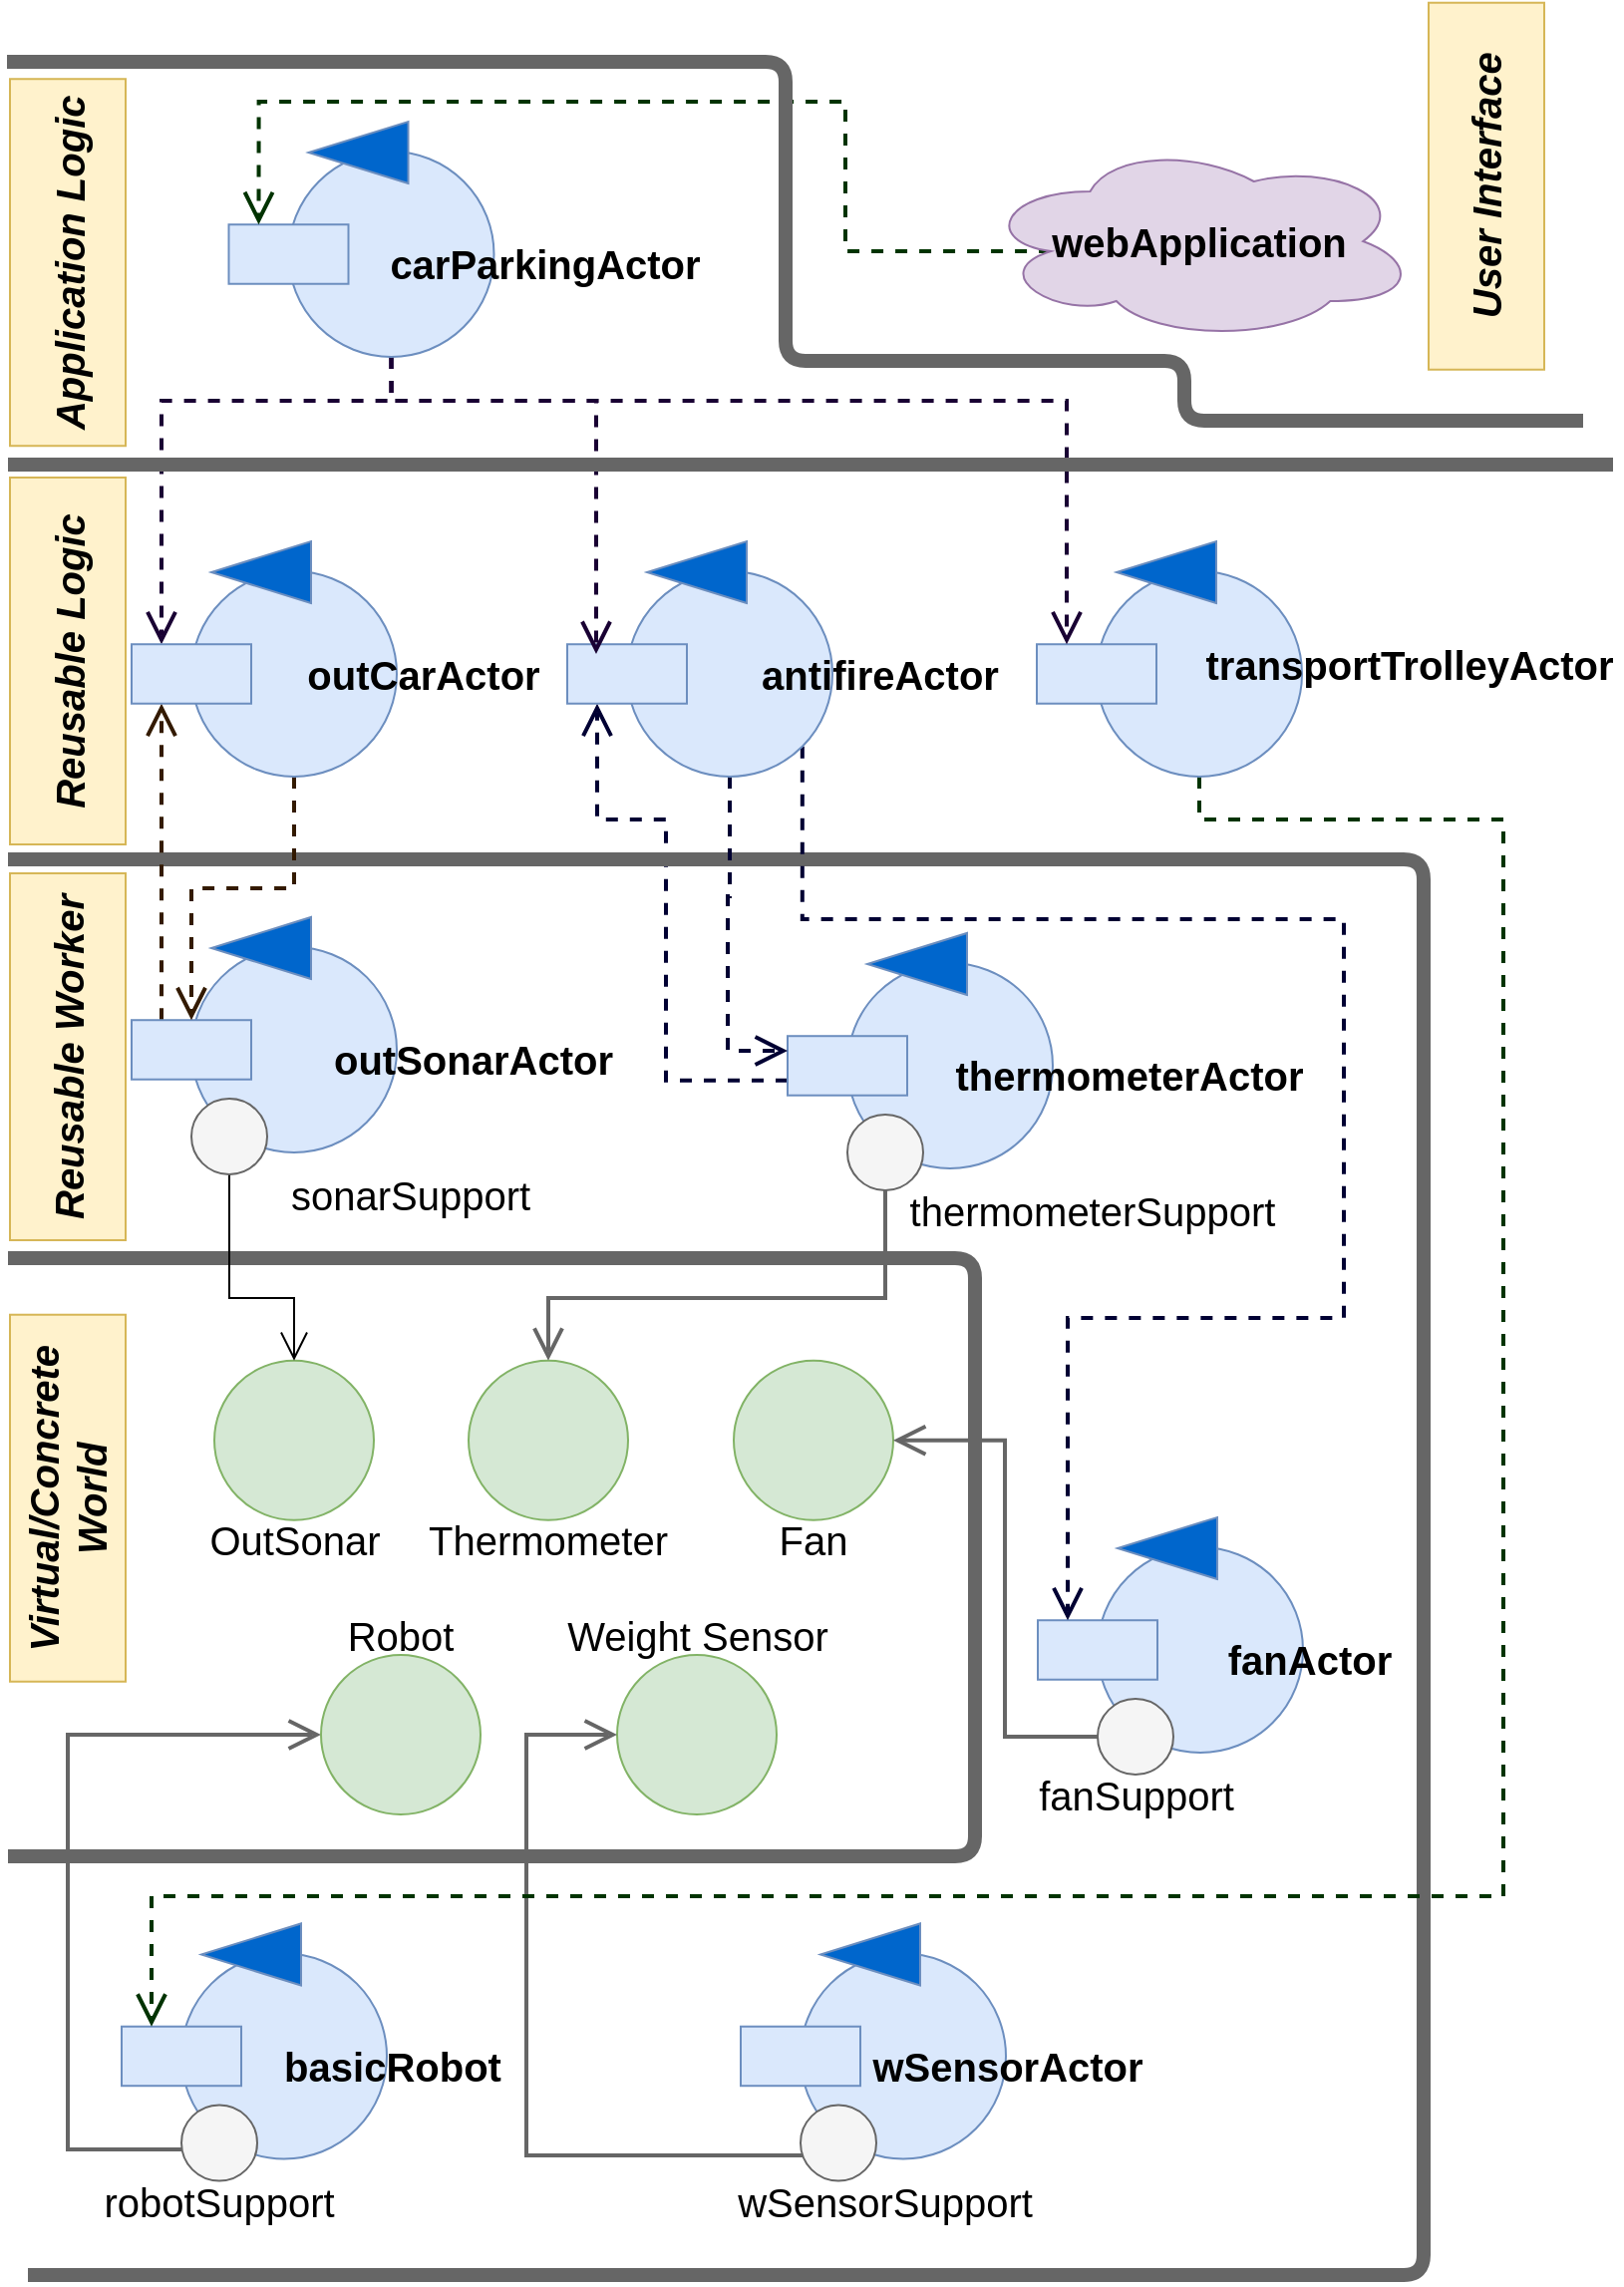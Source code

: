 <mxfile version="14.6.13" type="device"><diagram id="PS5p-miRpUZN3mHIzFUU" name="Pagina-1"><mxGraphModel dx="1447" dy="850" grid="1" gridSize="10" guides="1" tooltips="1" connect="1" arrows="1" fold="1" page="1" pageScale="1" pageWidth="827" pageHeight="1169" math="0" shadow="0"><root><mxCell id="0"/><mxCell id="1" parent="0"/><mxCell id="3csDl5tA4mNJo4ToizOu-1" value="" style="ellipse;whiteSpace=wrap;html=1;aspect=fixed;fillColor=#dae8fc;fontStyle=1;fontFamily=Courier New;fontSize=20;strokeColor=#6c8ebf;" parent="1" vertex="1"><mxGeometry x="97" y="988.74" width="103" height="103" as="geometry"/></mxCell><mxCell id="3csDl5tA4mNJo4ToizOu-2" value="" style="triangle;whiteSpace=wrap;html=1;rotation=-180;strokeColor=#6C8EBF;fillColor=#0066CC;" parent="1" vertex="1"><mxGeometry x="107" y="973.74" width="50" height="31" as="geometry"/></mxCell><mxCell id="-bs8lUiVx4efcWlSi_w5-1" value="" style="rounded=0;whiteSpace=wrap;html=1;fillColor=#dae8fc;strokeColor=#6c8ebf;" parent="1" vertex="1"><mxGeometry x="67" y="1025.36" width="60" height="29.75" as="geometry"/></mxCell><mxCell id="-bs8lUiVx4efcWlSi_w5-58" style="edgeStyle=orthogonalEdgeStyle;rounded=0;orthogonalLoop=1;jettySize=auto;html=1;fontSize=20;endArrow=open;endFill=0;startSize=12;endSize=12;strokeColor=#666666;strokeWidth=2;entryX=0;entryY=0.5;entryDx=0;entryDy=0;" parent="1" source="-bs8lUiVx4efcWlSi_w5-7" target="-bs8lUiVx4efcWlSi_w5-56" edge="1"><mxGeometry relative="1" as="geometry"><Array as="points"><mxPoint x="40" y="1087"/><mxPoint x="40" y="879"/></Array></mxGeometry></mxCell><mxCell id="-bs8lUiVx4efcWlSi_w5-7" value="" style="ellipse;whiteSpace=wrap;html=1;aspect=fixed;fillColor=#f5f5f5;fontStyle=1;fontFamily=Courier New;fontSize=20;strokeColor=#666666;fontColor=#333333;" parent="1" vertex="1"><mxGeometry x="97" y="1064.74" width="38" height="38" as="geometry"/></mxCell><mxCell id="-bs8lUiVx4efcWlSi_w5-10" value="basicRobot" style="text;html=1;strokeColor=none;fillColor=none;align=center;verticalAlign=middle;whiteSpace=wrap;rounded=0;fontSize=20;fontStyle=1" parent="1" vertex="1"><mxGeometry x="147" y="1035.11" width="112" height="20" as="geometry"/></mxCell><mxCell id="-bs8lUiVx4efcWlSi_w5-11" value="robotSupport" style="text;html=1;strokeColor=none;fillColor=none;align=center;verticalAlign=middle;whiteSpace=wrap;rounded=0;fontSize=20;" parent="1" vertex="1"><mxGeometry x="60" y="1102.74" width="112" height="20" as="geometry"/></mxCell><mxCell id="-bs8lUiVx4efcWlSi_w5-17" value="" style="ellipse;whiteSpace=wrap;html=1;aspect=fixed;fillColor=#d5e8d4;fontStyle=1;fontFamily=Courier New;fontSize=20;strokeColor=#82b366;" parent="1" vertex="1"><mxGeometry x="241" y="691.37" width="80" height="80" as="geometry"/></mxCell><mxCell id="-bs8lUiVx4efcWlSi_w5-50" value="Thermometer" style="text;html=1;strokeColor=none;fillColor=none;align=center;verticalAlign=middle;whiteSpace=wrap;rounded=0;fontSize=20;" parent="1" vertex="1"><mxGeometry x="206" y="771.37" width="150" height="20" as="geometry"/></mxCell><mxCell id="-bs8lUiVx4efcWlSi_w5-51" value="" style="ellipse;whiteSpace=wrap;html=1;aspect=fixed;fillColor=#d5e8d4;fontStyle=1;fontFamily=Courier New;fontSize=20;strokeColor=#82b366;" parent="1" vertex="1"><mxGeometry x="315.5" y="839" width="80" height="80" as="geometry"/></mxCell><mxCell id="-bs8lUiVx4efcWlSi_w5-52" value="Weight Sensor" style="text;html=1;strokeColor=none;fillColor=none;align=center;verticalAlign=middle;whiteSpace=wrap;rounded=0;fontSize=20;" parent="1" vertex="1"><mxGeometry x="280.5" y="819.0" width="150" height="20" as="geometry"/></mxCell><mxCell id="-bs8lUiVx4efcWlSi_w5-53" value="" style="ellipse;whiteSpace=wrap;html=1;aspect=fixed;fillColor=#d5e8d4;fontStyle=1;fontFamily=Courier New;fontSize=20;strokeColor=#82b366;" parent="1" vertex="1"><mxGeometry x="374" y="691.37" width="80" height="80" as="geometry"/></mxCell><mxCell id="-bs8lUiVx4efcWlSi_w5-54" value="Fan" style="text;html=1;strokeColor=none;fillColor=none;align=center;verticalAlign=middle;whiteSpace=wrap;rounded=0;fontSize=20;" parent="1" vertex="1"><mxGeometry x="339" y="771.37" width="150" height="20" as="geometry"/></mxCell><mxCell id="-bs8lUiVx4efcWlSi_w5-56" value="" style="ellipse;whiteSpace=wrap;html=1;aspect=fixed;fillColor=#d5e8d4;fontStyle=1;fontFamily=Courier New;fontSize=20;strokeColor=#82b366;" parent="1" vertex="1"><mxGeometry x="167" y="839" width="80" height="80" as="geometry"/></mxCell><mxCell id="-bs8lUiVx4efcWlSi_w5-57" value="Robot" style="text;html=1;strokeColor=none;fillColor=none;align=center;verticalAlign=middle;whiteSpace=wrap;rounded=0;fontSize=20;" parent="1" vertex="1"><mxGeometry x="132" y="819" width="150" height="20" as="geometry"/></mxCell><mxCell id="-bs8lUiVx4efcWlSi_w5-59" value="" style="ellipse;whiteSpace=wrap;html=1;aspect=fixed;fillColor=#dae8fc;fontStyle=1;fontFamily=Courier New;fontSize=20;strokeColor=#6c8ebf;" parent="1" vertex="1"><mxGeometry x="556.5" y="785" width="103" height="103" as="geometry"/></mxCell><mxCell id="-bs8lUiVx4efcWlSi_w5-60" value="" style="triangle;whiteSpace=wrap;html=1;rotation=-180;strokeColor=#6C8EBF;fillColor=#0066CC;" parent="1" vertex="1"><mxGeometry x="566.5" y="770" width="50" height="31" as="geometry"/></mxCell><mxCell id="-bs8lUiVx4efcWlSi_w5-61" value="" style="rounded=0;whiteSpace=wrap;html=1;fillColor=#dae8fc;strokeColor=#6c8ebf;" parent="1" vertex="1"><mxGeometry x="526.5" y="821.62" width="60" height="29.75" as="geometry"/></mxCell><mxCell id="-bs8lUiVx4efcWlSi_w5-65" style="edgeStyle=orthogonalEdgeStyle;rounded=0;orthogonalLoop=1;jettySize=auto;html=1;fontSize=20;endArrow=open;endFill=0;startSize=12;endSize=12;strokeColor=#666666;strokeWidth=2;entryX=1;entryY=0.5;entryDx=0;entryDy=0;" parent="1" source="-bs8lUiVx4efcWlSi_w5-62" target="-bs8lUiVx4efcWlSi_w5-53" edge="1"><mxGeometry relative="1" as="geometry"><Array as="points"><mxPoint x="510" y="880"/><mxPoint x="510" y="731"/></Array><mxPoint x="447.498" y="781" as="targetPoint"/></mxGeometry></mxCell><mxCell id="-bs8lUiVx4efcWlSi_w5-62" value="" style="ellipse;whiteSpace=wrap;html=1;aspect=fixed;fillColor=#f5f5f5;fontStyle=1;fontFamily=Courier New;fontSize=20;strokeColor=#666666;fontColor=#333333;" parent="1" vertex="1"><mxGeometry x="556.5" y="861" width="38" height="38" as="geometry"/></mxCell><mxCell id="-bs8lUiVx4efcWlSi_w5-63" value="fanActor" style="text;html=1;strokeColor=none;fillColor=none;align=center;verticalAlign=middle;whiteSpace=wrap;rounded=0;fontSize=20;fontStyle=1" parent="1" vertex="1"><mxGeometry x="606.5" y="831.37" width="112" height="20" as="geometry"/></mxCell><mxCell id="-bs8lUiVx4efcWlSi_w5-64" value="fanSupport" style="text;html=1;strokeColor=none;fillColor=none;align=center;verticalAlign=middle;whiteSpace=wrap;rounded=0;fontSize=20;" parent="1" vertex="1"><mxGeometry x="519.5" y="899" width="112" height="20" as="geometry"/></mxCell><mxCell id="-bs8lUiVx4efcWlSi_w5-66" value="" style="ellipse;whiteSpace=wrap;html=1;aspect=fixed;fillColor=#dae8fc;fontStyle=1;fontFamily=Courier New;fontSize=20;strokeColor=#6c8ebf;" parent="1" vertex="1"><mxGeometry x="407.5" y="988.74" width="103" height="103" as="geometry"/></mxCell><mxCell id="-bs8lUiVx4efcWlSi_w5-67" value="" style="triangle;whiteSpace=wrap;html=1;rotation=-180;strokeColor=#6C8EBF;fillColor=#0066CC;" parent="1" vertex="1"><mxGeometry x="417.5" y="973.74" width="50" height="31" as="geometry"/></mxCell><mxCell id="-bs8lUiVx4efcWlSi_w5-68" value="" style="rounded=0;whiteSpace=wrap;html=1;fillColor=#dae8fc;strokeColor=#6c8ebf;" parent="1" vertex="1"><mxGeometry x="377.5" y="1025.36" width="60" height="29.75" as="geometry"/></mxCell><mxCell id="-bs8lUiVx4efcWlSi_w5-72" style="edgeStyle=orthogonalEdgeStyle;rounded=0;orthogonalLoop=1;jettySize=auto;html=1;entryX=0;entryY=0.5;entryDx=0;entryDy=0;fontSize=20;endArrow=open;endFill=0;startSize=12;endSize=12;strokeColor=#666666;strokeWidth=2;" parent="1" source="-bs8lUiVx4efcWlSi_w5-69" target="-bs8lUiVx4efcWlSi_w5-51" edge="1"><mxGeometry relative="1" as="geometry"><Array as="points"><mxPoint x="270" y="1090"/><mxPoint x="270" y="879"/></Array></mxGeometry></mxCell><mxCell id="-bs8lUiVx4efcWlSi_w5-69" value="" style="ellipse;whiteSpace=wrap;html=1;aspect=fixed;fillColor=#f5f5f5;fontStyle=1;fontFamily=Courier New;fontSize=20;strokeColor=#666666;fontColor=#333333;" parent="1" vertex="1"><mxGeometry x="407.5" y="1064.74" width="38" height="38" as="geometry"/></mxCell><mxCell id="-bs8lUiVx4efcWlSi_w5-70" value="wSensorActor" style="text;html=1;align=center;verticalAlign=middle;whiteSpace=wrap;rounded=0;fontSize=20;fontStyle=1" parent="1" vertex="1"><mxGeometry x="445.5" y="1035.11" width="131" height="20" as="geometry"/></mxCell><mxCell id="-bs8lUiVx4efcWlSi_w5-71" value="wSensorSupport" style="text;html=1;strokeColor=none;fillColor=none;align=center;verticalAlign=middle;whiteSpace=wrap;rounded=0;fontSize=20;" parent="1" vertex="1"><mxGeometry x="370.5" y="1102.74" width="158" height="20" as="geometry"/></mxCell><mxCell id="-bs8lUiVx4efcWlSi_w5-73" value="" style="ellipse;whiteSpace=wrap;html=1;aspect=fixed;fillColor=#dae8fc;fontStyle=1;fontFamily=Courier New;fontSize=20;strokeColor=#6c8ebf;" parent="1" vertex="1"><mxGeometry x="431" y="491.99" width="103" height="103" as="geometry"/></mxCell><mxCell id="-bs8lUiVx4efcWlSi_w5-74" value="" style="triangle;whiteSpace=wrap;html=1;rotation=-180;strokeColor=#6C8EBF;fillColor=#0066CC;" parent="1" vertex="1"><mxGeometry x="441" y="476.99" width="50" height="31" as="geometry"/></mxCell><mxCell id="76XKR6K3uL1TGvoTKML--15" style="edgeStyle=orthogonalEdgeStyle;rounded=0;orthogonalLoop=1;jettySize=auto;html=1;entryX=0.25;entryY=1;entryDx=0;entryDy=0;dashed=1;endArrow=open;endFill=0;endSize=12;exitX=0;exitY=0.75;exitDx=0;exitDy=0;strokeColor=#000033;strokeWidth=2;" edge="1" parent="1" source="-bs8lUiVx4efcWlSi_w5-75" target="yY3BTEz5l4wrb5rMFI_6-20"><mxGeometry relative="1" as="geometry"><Array as="points"><mxPoint x="340" y="551"/><mxPoint x="340" y="420"/><mxPoint x="306" y="420"/></Array></mxGeometry></mxCell><mxCell id="-bs8lUiVx4efcWlSi_w5-75" value="" style="rounded=0;whiteSpace=wrap;html=1;fillColor=#dae8fc;strokeColor=#6c8ebf;" parent="1" vertex="1"><mxGeometry x="401" y="528.61" width="60" height="29.75" as="geometry"/></mxCell><mxCell id="-bs8lUiVx4efcWlSi_w5-79" style="edgeStyle=orthogonalEdgeStyle;rounded=0;orthogonalLoop=1;jettySize=auto;html=1;fontSize=20;endArrow=open;endFill=0;startSize=12;endSize=12;strokeColor=#666666;strokeWidth=2;" parent="1" source="-bs8lUiVx4efcWlSi_w5-76" target="-bs8lUiVx4efcWlSi_w5-17" edge="1"><mxGeometry relative="1" as="geometry"><Array as="points"><mxPoint x="396" y="660"/><mxPoint x="220" y="660"/></Array></mxGeometry></mxCell><mxCell id="-bs8lUiVx4efcWlSi_w5-76" value="" style="ellipse;whiteSpace=wrap;html=1;aspect=fixed;fillColor=#f5f5f5;fontStyle=1;fontFamily=Courier New;fontSize=20;strokeColor=#666666;fontColor=#333333;" parent="1" vertex="1"><mxGeometry x="431" y="567.99" width="38" height="38" as="geometry"/></mxCell><mxCell id="-bs8lUiVx4efcWlSi_w5-77" value="thermometerActor" style="text;html=1;strokeColor=none;fillColor=none;align=center;verticalAlign=middle;whiteSpace=wrap;rounded=0;fontSize=20;fontStyle=1" parent="1" vertex="1"><mxGeometry x="486" y="538.36" width="173" height="20" as="geometry"/></mxCell><mxCell id="-bs8lUiVx4efcWlSi_w5-78" value="thermometerSupport" style="text;html=1;strokeColor=none;fillColor=none;align=center;verticalAlign=middle;whiteSpace=wrap;rounded=0;fontSize=20;" parent="1" vertex="1"><mxGeometry x="454" y="605.99" width="200" height="20" as="geometry"/></mxCell><mxCell id="-bs8lUiVx4efcWlSi_w5-85" value="" style="endArrow=none;html=1;fontSize=20;startSize=12;endSize=12;strokeColor=#666666;strokeWidth=7;edgeStyle=orthogonalEdgeStyle;" parent="1" edge="1"><mxGeometry width="50" height="50" relative="1" as="geometry"><mxPoint x="10" y="640" as="sourcePoint"/><mxPoint x="10" y="940" as="targetPoint"/><Array as="points"><mxPoint x="495" y="640"/><mxPoint x="495" y="940"/></Array></mxGeometry></mxCell><mxCell id="-bs8lUiVx4efcWlSi_w5-86" value="Virtual/Concrete&lt;br&gt;World" style="rounded=0;whiteSpace=wrap;html=1;labelBackgroundColor=none;fontSize=20;strokeColor=#d6b656;fillColor=#fff2cc;fontStyle=3;rotation=-90;" parent="1" vertex="1"><mxGeometry x="-52" y="731.37" width="184" height="58" as="geometry"/></mxCell><mxCell id="-bs8lUiVx4efcWlSi_w5-87" value="" style="endArrow=none;html=1;fontSize=20;startSize=12;endSize=12;strokeColor=#666666;strokeWidth=7;edgeStyle=orthogonalEdgeStyle;" parent="1" edge="1"><mxGeometry width="50" height="50" relative="1" as="geometry"><mxPoint x="10" y="440" as="sourcePoint"/><mxPoint x="20" y="1150" as="targetPoint"/><Array as="points"><mxPoint x="720" y="440"/><mxPoint x="720" y="1150"/></Array></mxGeometry></mxCell><mxCell id="-bs8lUiVx4efcWlSi_w5-88" value="Reusable Worker" style="rounded=0;whiteSpace=wrap;html=1;labelBackgroundColor=none;fontSize=20;strokeColor=#d6b656;fillColor=#fff2cc;fontStyle=3;rotation=-90;" parent="1" vertex="1"><mxGeometry x="-52" y="509.99" width="184" height="58" as="geometry"/></mxCell><mxCell id="76XKR6K3uL1TGvoTKML--22" style="edgeStyle=orthogonalEdgeStyle;rounded=0;orthogonalLoop=1;jettySize=auto;html=1;entryX=0.25;entryY=0;entryDx=0;entryDy=0;dashed=1;endArrow=open;endFill=0;endSize=12;strokeWidth=2;strokeColor=#003300;" edge="1" parent="1" source="yY3BTEz5l4wrb5rMFI_6-1" target="-bs8lUiVx4efcWlSi_w5-1"><mxGeometry relative="1" as="geometry"><Array as="points"><mxPoint x="608" y="420"/><mxPoint x="760" y="420"/><mxPoint x="760" y="960"/><mxPoint x="82" y="960"/></Array></mxGeometry></mxCell><mxCell id="yY3BTEz5l4wrb5rMFI_6-1" value="" style="ellipse;whiteSpace=wrap;html=1;aspect=fixed;fillColor=#dae8fc;fontStyle=1;fontFamily=Courier New;fontSize=20;strokeColor=#6c8ebf;" parent="1" vertex="1"><mxGeometry x="556" y="295.5" width="103" height="103" as="geometry"/></mxCell><mxCell id="yY3BTEz5l4wrb5rMFI_6-2" value="" style="triangle;whiteSpace=wrap;html=1;rotation=-180;strokeColor=#6C8EBF;fillColor=#0066CC;" parent="1" vertex="1"><mxGeometry x="566" y="280.5" width="50" height="31" as="geometry"/></mxCell><mxCell id="yY3BTEz5l4wrb5rMFI_6-3" value="" style="rounded=0;whiteSpace=wrap;html=1;fillColor=#dae8fc;strokeColor=#6c8ebf;" parent="1" vertex="1"><mxGeometry x="526" y="332.12" width="60" height="29.75" as="geometry"/></mxCell><mxCell id="yY3BTEz5l4wrb5rMFI_6-5" value="transportTrolleyActor" style="text;html=1;strokeColor=none;fillColor=none;align=center;verticalAlign=middle;whiteSpace=wrap;rounded=0;fontSize=20;fontStyle=1" parent="1" vertex="1"><mxGeometry x="610.5" y="332.12" width="204" height="20" as="geometry"/></mxCell><mxCell id="76XKR6K3uL1TGvoTKML--14" style="edgeStyle=orthogonalEdgeStyle;rounded=0;orthogonalLoop=1;jettySize=auto;html=1;exitX=0.5;exitY=1;exitDx=0;exitDy=0;entryX=0;entryY=0.25;entryDx=0;entryDy=0;dashed=1;endArrow=open;endFill=0;endSize=12;strokeColor=#000033;strokeWidth=2;" edge="1" parent="1" source="yY3BTEz5l4wrb5rMFI_6-18" target="-bs8lUiVx4efcWlSi_w5-75"><mxGeometry relative="1" as="geometry"/></mxCell><mxCell id="76XKR6K3uL1TGvoTKML--16" style="edgeStyle=orthogonalEdgeStyle;rounded=0;orthogonalLoop=1;jettySize=auto;html=1;exitX=1;exitY=1;exitDx=0;exitDy=0;entryX=0.25;entryY=0;entryDx=0;entryDy=0;dashed=1;endArrow=open;endFill=0;endSize=12;strokeColor=#000033;strokeWidth=2;" edge="1" parent="1" source="yY3BTEz5l4wrb5rMFI_6-18" target="-bs8lUiVx4efcWlSi_w5-61"><mxGeometry relative="1" as="geometry"><Array as="points"><mxPoint x="408" y="470"/><mxPoint x="680" y="470"/><mxPoint x="680" y="670"/><mxPoint x="542" y="670"/></Array></mxGeometry></mxCell><mxCell id="yY3BTEz5l4wrb5rMFI_6-18" value="" style="ellipse;whiteSpace=wrap;html=1;aspect=fixed;fillColor=#dae8fc;fontStyle=1;fontFamily=Courier New;fontSize=20;strokeColor=#6c8ebf;" parent="1" vertex="1"><mxGeometry x="320.5" y="295.5" width="103" height="103" as="geometry"/></mxCell><mxCell id="yY3BTEz5l4wrb5rMFI_6-19" value="" style="triangle;whiteSpace=wrap;html=1;rotation=-180;strokeColor=#6C8EBF;fillColor=#0066CC;" parent="1" vertex="1"><mxGeometry x="330.5" y="280.5" width="50" height="31" as="geometry"/></mxCell><mxCell id="yY3BTEz5l4wrb5rMFI_6-20" value="" style="rounded=0;whiteSpace=wrap;html=1;fillColor=#dae8fc;strokeColor=#6c8ebf;" parent="1" vertex="1"><mxGeometry x="290.5" y="332.12" width="60" height="29.75" as="geometry"/></mxCell><mxCell id="yY3BTEz5l4wrb5rMFI_6-21" value="antifireActor" style="text;html=1;strokeColor=none;fillColor=none;align=center;verticalAlign=middle;whiteSpace=wrap;rounded=0;fontSize=20;fontStyle=1" parent="1" vertex="1"><mxGeometry x="360.5" y="336.99" width="173" height="20" as="geometry"/></mxCell><mxCell id="76XKR6K3uL1TGvoTKML--19" style="edgeStyle=orthogonalEdgeStyle;rounded=0;orthogonalLoop=1;jettySize=auto;html=1;entryX=0.25;entryY=0;entryDx=0;entryDy=0;dashed=1;endArrow=open;endFill=0;endSize=12;strokeWidth=2;strokeColor=#190033;exitX=0.5;exitY=1;exitDx=0;exitDy=0;" edge="1" parent="1" source="yY3BTEz5l4wrb5rMFI_6-24" target="76XKR6K3uL1TGvoTKML--5"><mxGeometry relative="1" as="geometry"><Array as="points"><mxPoint x="202" y="210"/><mxPoint x="87" y="210"/></Array></mxGeometry></mxCell><mxCell id="76XKR6K3uL1TGvoTKML--20" style="edgeStyle=orthogonalEdgeStyle;rounded=0;orthogonalLoop=1;jettySize=auto;html=1;entryX=1;entryY=0;entryDx=0;entryDy=0;dashed=1;endArrow=open;endFill=0;endSize=12;strokeColor=#190033;strokeWidth=2;" edge="1" parent="1" source="yY3BTEz5l4wrb5rMFI_6-24" target="76XKR6K3uL1TGvoTKML--6"><mxGeometry relative="1" as="geometry"><Array as="points"><mxPoint x="202" y="210"/><mxPoint x="305" y="210"/></Array></mxGeometry></mxCell><mxCell id="76XKR6K3uL1TGvoTKML--21" style="edgeStyle=orthogonalEdgeStyle;rounded=0;orthogonalLoop=1;jettySize=auto;html=1;entryX=0.25;entryY=0;entryDx=0;entryDy=0;dashed=1;endArrow=open;endFill=0;endSize=12;strokeColor=#190033;strokeWidth=2;" edge="1" parent="1" source="yY3BTEz5l4wrb5rMFI_6-24" target="yY3BTEz5l4wrb5rMFI_6-3"><mxGeometry relative="1" as="geometry"><Array as="points"><mxPoint x="202" y="210"/><mxPoint x="541" y="210"/></Array></mxGeometry></mxCell><mxCell id="yY3BTEz5l4wrb5rMFI_6-24" value="" style="ellipse;whiteSpace=wrap;html=1;aspect=fixed;fillColor=#dae8fc;fontStyle=1;fontFamily=Courier New;fontSize=20;strokeColor=#6c8ebf;" parent="1" vertex="1"><mxGeometry x="150.75" y="85" width="103" height="103" as="geometry"/></mxCell><mxCell id="yY3BTEz5l4wrb5rMFI_6-25" value="" style="triangle;whiteSpace=wrap;html=1;rotation=-180;strokeColor=#6C8EBF;fillColor=#0066CC;" parent="1" vertex="1"><mxGeometry x="160.75" y="70" width="50" height="31" as="geometry"/></mxCell><mxCell id="yY3BTEz5l4wrb5rMFI_6-26" value="" style="rounded=0;whiteSpace=wrap;html=1;fillColor=#dae8fc;strokeColor=#6c8ebf;" parent="1" vertex="1"><mxGeometry x="120.75" y="121.62" width="60" height="29.75" as="geometry"/></mxCell><mxCell id="yY3BTEz5l4wrb5rMFI_6-27" value="carParkingActor" style="text;html=1;strokeColor=none;fillColor=none;align=center;verticalAlign=middle;whiteSpace=wrap;rounded=0;fontSize=20;fontStyle=1" parent="1" vertex="1"><mxGeometry x="193.25" y="131.37" width="173" height="20" as="geometry"/></mxCell><mxCell id="yY3BTEz5l4wrb5rMFI_6-28" value="" style="endArrow=none;html=1;fontSize=20;startSize=12;endSize=12;strokeColor=#666666;strokeWidth=7;edgeStyle=orthogonalEdgeStyle;" parent="1" edge="1"><mxGeometry width="50" height="50" relative="1" as="geometry"><mxPoint x="10" y="242" as="sourcePoint"/><mxPoint x="815" y="242" as="targetPoint"/><Array as="points"><mxPoint x="335" y="242.37"/><mxPoint x="735" y="242.37"/></Array></mxGeometry></mxCell><mxCell id="yY3BTEz5l4wrb5rMFI_6-29" value="Reusable Logic" style="rounded=0;whiteSpace=wrap;html=1;labelBackgroundColor=none;fontSize=20;strokeColor=#d6b656;fillColor=#fff2cc;fontStyle=3;rotation=-90;" parent="1" vertex="1"><mxGeometry x="-52" y="311.5" width="184" height="58" as="geometry"/></mxCell><mxCell id="76XKR6K3uL1TGvoTKML--23" style="edgeStyle=orthogonalEdgeStyle;rounded=0;orthogonalLoop=1;jettySize=auto;html=1;exitX=0.16;exitY=0.55;exitDx=0;exitDy=0;exitPerimeter=0;entryX=0.25;entryY=0;entryDx=0;entryDy=0;dashed=1;endArrow=open;endFill=0;endSize=12;strokeColor=#003300;strokeWidth=2;" edge="1" parent="1" source="yY3BTEz5l4wrb5rMFI_6-30" target="yY3BTEz5l4wrb5rMFI_6-26"><mxGeometry relative="1" as="geometry"><Array as="points"><mxPoint x="430" y="135"/><mxPoint x="430" y="60"/><mxPoint x="136" y="60"/></Array></mxGeometry></mxCell><mxCell id="yY3BTEz5l4wrb5rMFI_6-30" value="webApplication" style="ellipse;shape=cloud;whiteSpace=wrap;html=1;fillColor=#e1d5e7;strokeColor=#9673a6;fontSize=20;fontStyle=1" parent="1" vertex="1"><mxGeometry x="498" y="80" width="219" height="100" as="geometry"/></mxCell><mxCell id="qev09eQRlxoqJBXo9vul-1" value="Application Logic" style="rounded=0;whiteSpace=wrap;html=1;labelBackgroundColor=none;fontSize=20;strokeColor=#d6b656;fillColor=#fff2cc;fontStyle=3;rotation=-90;" parent="1" vertex="1"><mxGeometry x="-52" y="111.62" width="184" height="58" as="geometry"/></mxCell><mxCell id="4LaPOjj_Q7NK6tY3Kzd9-1" value="" style="ellipse;whiteSpace=wrap;html=1;aspect=fixed;fillColor=#d5e8d4;fontStyle=1;fontFamily=Courier New;fontSize=20;strokeColor=#82b366;" parent="1" vertex="1"><mxGeometry x="113.5" y="691.37" width="80" height="80" as="geometry"/></mxCell><mxCell id="4LaPOjj_Q7NK6tY3Kzd9-2" value="OutSonar" style="text;html=1;strokeColor=none;fillColor=none;align=center;verticalAlign=middle;whiteSpace=wrap;rounded=0;fontSize=20;" parent="1" vertex="1"><mxGeometry x="78.5" y="771.37" width="150" height="20" as="geometry"/></mxCell><mxCell id="4LaPOjj_Q7NK6tY3Kzd9-4" value="" style="ellipse;whiteSpace=wrap;html=1;aspect=fixed;fillColor=#dae8fc;fontStyle=1;fontFamily=Courier New;fontSize=20;strokeColor=#6c8ebf;" parent="1" vertex="1"><mxGeometry x="102" y="483.99" width="103" height="103" as="geometry"/></mxCell><mxCell id="4LaPOjj_Q7NK6tY3Kzd9-5" value="" style="triangle;whiteSpace=wrap;html=1;rotation=-180;strokeColor=#6C8EBF;fillColor=#0066CC;" parent="1" vertex="1"><mxGeometry x="112" y="468.99" width="50" height="31" as="geometry"/></mxCell><mxCell id="76XKR6K3uL1TGvoTKML--17" style="edgeStyle=orthogonalEdgeStyle;rounded=0;orthogonalLoop=1;jettySize=auto;html=1;exitX=0.25;exitY=0;exitDx=0;exitDy=0;entryX=0.25;entryY=1;entryDx=0;entryDy=0;dashed=1;endArrow=open;endFill=0;endSize=12;strokeColor=#331A00;strokeWidth=2;" edge="1" parent="1" source="4LaPOjj_Q7NK6tY3Kzd9-6" target="76XKR6K3uL1TGvoTKML--5"><mxGeometry relative="1" as="geometry"/></mxCell><mxCell id="4LaPOjj_Q7NK6tY3Kzd9-6" value="" style="rounded=0;whiteSpace=wrap;html=1;fillColor=#dae8fc;strokeColor=#6c8ebf;" parent="1" vertex="1"><mxGeometry x="72" y="520.61" width="60" height="29.75" as="geometry"/></mxCell><mxCell id="4LaPOjj_Q7NK6tY3Kzd9-10" style="edgeStyle=orthogonalEdgeStyle;rounded=0;orthogonalLoop=1;jettySize=auto;html=1;endArrow=open;endFill=0;endSize=12;entryX=0.5;entryY=0;entryDx=0;entryDy=0;" parent="1" source="4LaPOjj_Q7NK6tY3Kzd9-7" target="4LaPOjj_Q7NK6tY3Kzd9-1" edge="1"><mxGeometry relative="1" as="geometry"><Array as="points"><mxPoint x="121" y="660"/><mxPoint x="154" y="660"/></Array></mxGeometry></mxCell><mxCell id="4LaPOjj_Q7NK6tY3Kzd9-7" value="" style="ellipse;whiteSpace=wrap;html=1;aspect=fixed;fillColor=#f5f5f5;fontStyle=1;fontFamily=Courier New;fontSize=20;strokeColor=#666666;fontColor=#333333;" parent="1" vertex="1"><mxGeometry x="102" y="559.99" width="38" height="38" as="geometry"/></mxCell><mxCell id="4LaPOjj_Q7NK6tY3Kzd9-8" value="outSonarActor" style="text;html=1;strokeColor=none;fillColor=none;align=center;verticalAlign=middle;whiteSpace=wrap;rounded=0;fontSize=20;fontStyle=1" parent="1" vertex="1"><mxGeometry x="157" y="530.36" width="173" height="20" as="geometry"/></mxCell><mxCell id="4LaPOjj_Q7NK6tY3Kzd9-9" value="sonarSupport" style="text;html=1;strokeColor=none;fillColor=none;align=center;verticalAlign=middle;whiteSpace=wrap;rounded=0;fontSize=20;" parent="1" vertex="1"><mxGeometry x="112" y="597.99" width="200" height="20" as="geometry"/></mxCell><mxCell id="76XKR6K3uL1TGvoTKML--1" value="" style="endArrow=none;html=1;fontSize=20;startSize=12;endSize=12;strokeColor=#666666;strokeWidth=7;edgeStyle=orthogonalEdgeStyle;" edge="1" parent="1"><mxGeometry width="50" height="50" relative="1" as="geometry"><mxPoint x="9.5" y="40" as="sourcePoint"/><mxPoint x="800" y="220" as="targetPoint"/><Array as="points"><mxPoint x="400" y="40"/><mxPoint x="400" y="190"/><mxPoint x="600" y="190"/><mxPoint x="600" y="220"/></Array></mxGeometry></mxCell><mxCell id="76XKR6K3uL1TGvoTKML--2" value="User Interface" style="rounded=0;whiteSpace=wrap;html=1;labelBackgroundColor=none;fontSize=20;strokeColor=#d6b656;fillColor=#fff2cc;fontStyle=3;rotation=-90;" vertex="1" parent="1"><mxGeometry x="659.5" y="73.37" width="184" height="58" as="geometry"/></mxCell><mxCell id="76XKR6K3uL1TGvoTKML--9" style="edgeStyle=orthogonalEdgeStyle;rounded=0;orthogonalLoop=1;jettySize=auto;html=1;endArrow=open;endFill=0;endSize=12;dashed=1;strokeColor=#331A00;strokeWidth=2;" edge="1" parent="1" source="76XKR6K3uL1TGvoTKML--3" target="4LaPOjj_Q7NK6tY3Kzd9-6"><mxGeometry relative="1" as="geometry"/></mxCell><mxCell id="76XKR6K3uL1TGvoTKML--3" value="" style="ellipse;whiteSpace=wrap;html=1;aspect=fixed;fillColor=#dae8fc;fontStyle=1;fontFamily=Courier New;fontSize=20;strokeColor=#6c8ebf;" vertex="1" parent="1"><mxGeometry x="102" y="295.5" width="103" height="103" as="geometry"/></mxCell><mxCell id="76XKR6K3uL1TGvoTKML--4" value="" style="triangle;whiteSpace=wrap;html=1;rotation=-180;strokeColor=#6C8EBF;fillColor=#0066CC;" vertex="1" parent="1"><mxGeometry x="112" y="280.5" width="50" height="31" as="geometry"/></mxCell><mxCell id="76XKR6K3uL1TGvoTKML--5" value="" style="rounded=0;whiteSpace=wrap;html=1;fillColor=#dae8fc;strokeColor=#6c8ebf;" vertex="1" parent="1"><mxGeometry x="72" y="332.12" width="60" height="29.75" as="geometry"/></mxCell><mxCell id="76XKR6K3uL1TGvoTKML--6" value="outCarActor" style="text;html=1;strokeColor=none;fillColor=none;align=center;verticalAlign=middle;whiteSpace=wrap;rounded=0;fontSize=20;fontStyle=1" vertex="1" parent="1"><mxGeometry x="132" y="336.99" width="173" height="20" as="geometry"/></mxCell></root></mxGraphModel></diagram></mxfile>